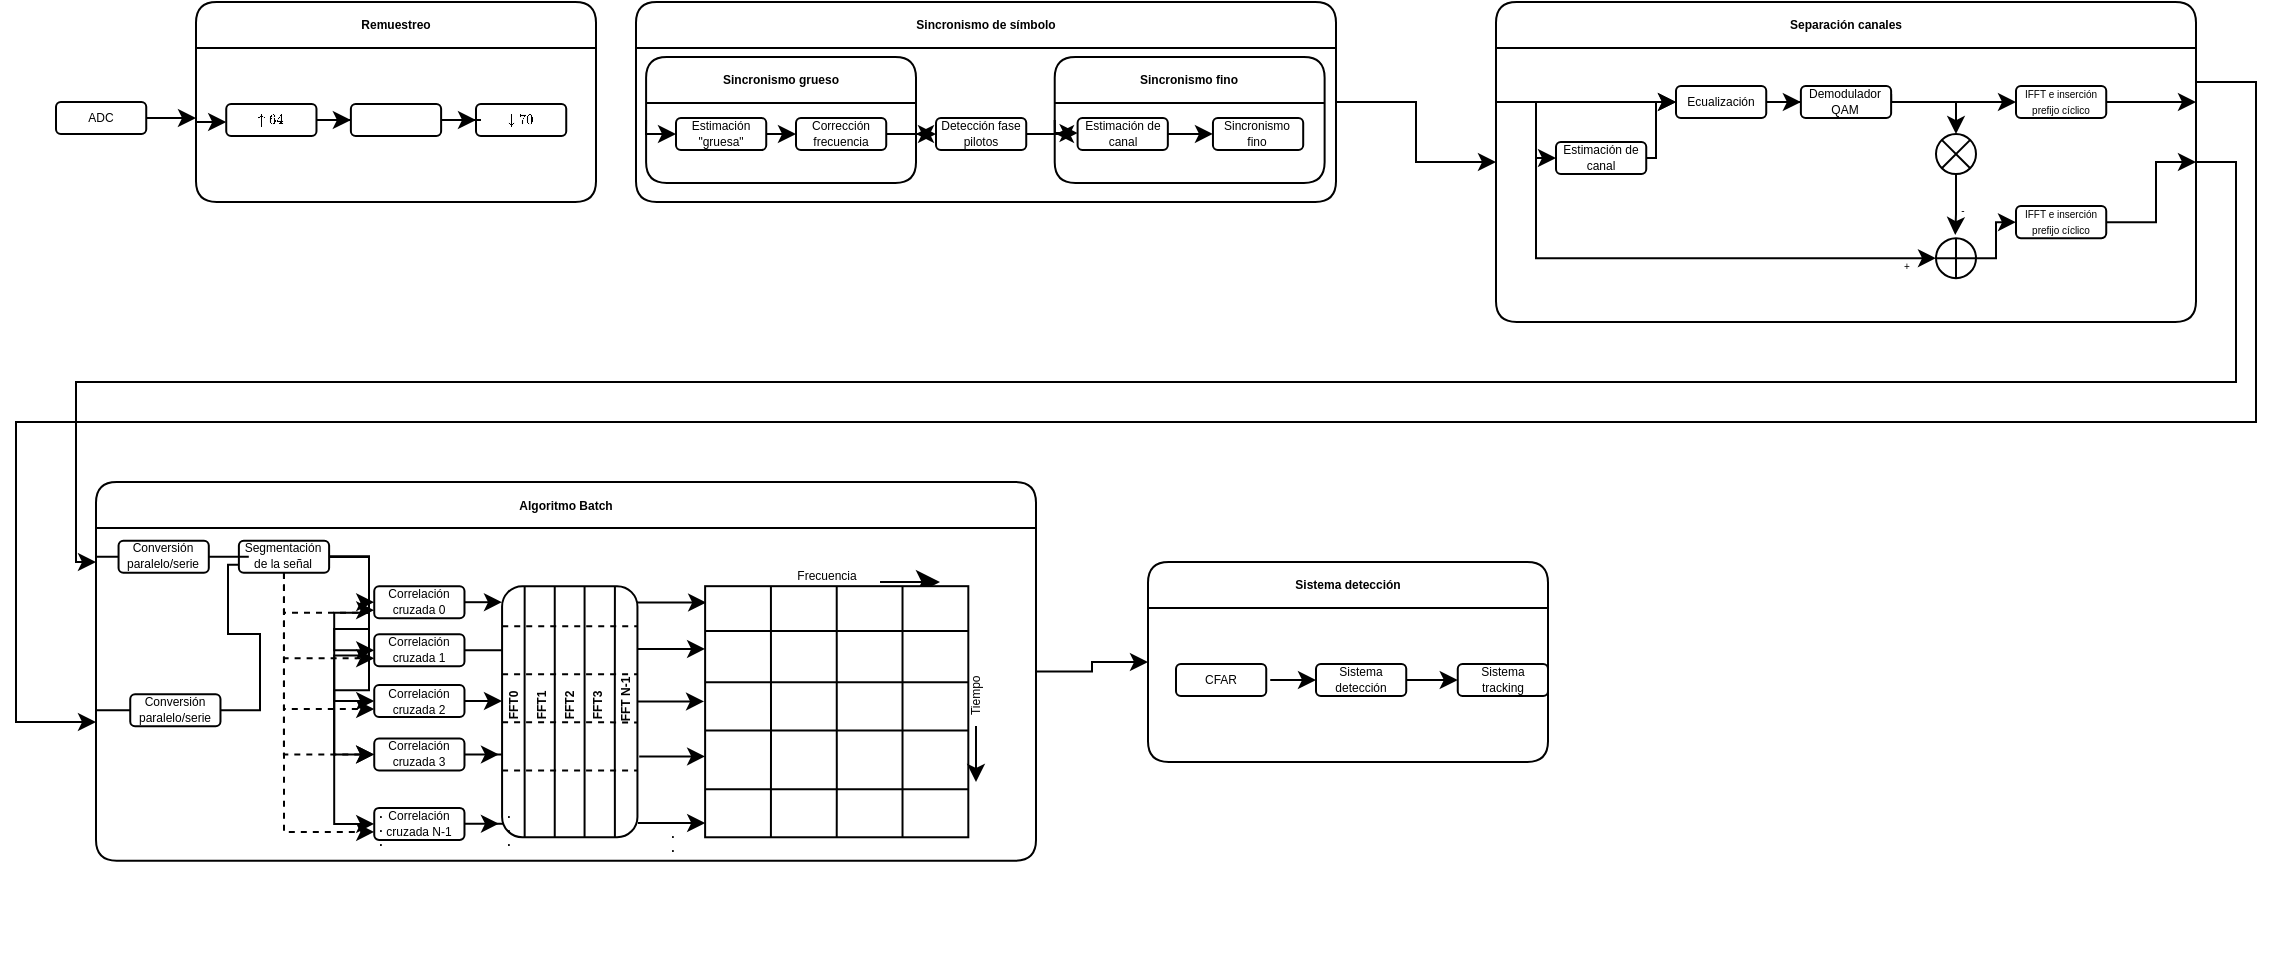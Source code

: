 <mxfile version="19.0.1" type="github">
  <diagram id="PDouPj2kM5bLhdBqerRg" name="Page-1">
    <mxGraphModel dx="1570" dy="215" grid="1" gridSize="10" guides="1" tooltips="1" connect="1" arrows="1" fold="1" page="1" pageScale="1" pageWidth="1169" pageHeight="827" math="1" shadow="0">
      <root>
        <mxCell id="0" />
        <mxCell id="1" parent="0" />
        <mxCell id="mMi7ERoI5mFDvk5F9cLi-12" style="edgeStyle=orthogonalEdgeStyle;rounded=0;orthogonalLoop=1;jettySize=auto;html=1;fontSize=6;strokeWidth=1;" parent="1" source="mMi7ERoI5mFDvk5F9cLi-6" edge="1">
          <mxGeometry relative="1" as="geometry">
            <mxPoint x="-1060" y="178.015" as="targetPoint" />
          </mxGeometry>
        </mxCell>
        <mxCell id="mMi7ERoI5mFDvk5F9cLi-6" value="ADC" style="rounded=1;html=1;fontSize=6;whiteSpace=wrap;" parent="1" vertex="1">
          <mxGeometry x="-1130" y="170.001" width="45.12" height="16.027" as="geometry" />
        </mxCell>
        <mxCell id="mMi7ERoI5mFDvk5F9cLi-7" value="Remuestreo" style="swimlane;fontSize=6;rounded=1;" parent="1" vertex="1">
          <mxGeometry x="-1060" y="120" width="200" height="100" as="geometry" />
        </mxCell>
        <mxCell id="mMi7ERoI5mFDvk5F9cLi-15" style="edgeStyle=orthogonalEdgeStyle;rounded=0;orthogonalLoop=1;jettySize=auto;html=1;fontSize=6;strokeWidth=1;" parent="mMi7ERoI5mFDvk5F9cLi-7" source="mMi7ERoI5mFDvk5F9cLi-8" target="mMi7ERoI5mFDvk5F9cLi-9" edge="1">
          <mxGeometry relative="1" as="geometry" />
        </mxCell>
        <mxCell id="mMi7ERoI5mFDvk5F9cLi-8" value="$$\uparrow 64$$" style="rounded=1;html=1;fontSize=6;whiteSpace=wrap;" parent="mMi7ERoI5mFDvk5F9cLi-7" vertex="1">
          <mxGeometry x="15.12" y="51.001" width="45.12" height="16.027" as="geometry" />
        </mxCell>
        <mxCell id="mMi7ERoI5mFDvk5F9cLi-10" value="$$\downarrow 70$$" style="rounded=1;html=1;fontSize=6;whiteSpace=wrap;" parent="mMi7ERoI5mFDvk5F9cLi-7" vertex="1">
          <mxGeometry x="140" y="51.001" width="45.12" height="16.027" as="geometry" />
        </mxCell>
        <mxCell id="mMi7ERoI5mFDvk5F9cLi-16" style="edgeStyle=orthogonalEdgeStyle;rounded=0;orthogonalLoop=1;jettySize=auto;html=1;entryX=0;entryY=0.5;entryDx=0;entryDy=0;fontSize=6;strokeWidth=1;" parent="mMi7ERoI5mFDvk5F9cLi-7" source="mMi7ERoI5mFDvk5F9cLi-9" target="mMi7ERoI5mFDvk5F9cLi-10" edge="1">
          <mxGeometry relative="1" as="geometry" />
        </mxCell>
        <mxCell id="mMi7ERoI5mFDvk5F9cLi-9" value="" style="rounded=1;html=1;fontSize=6;whiteSpace=wrap;" parent="mMi7ERoI5mFDvk5F9cLi-7" vertex="1">
          <mxGeometry x="77.44" y="51.001" width="45.12" height="16.027" as="geometry" />
        </mxCell>
        <mxCell id="mMi7ERoI5mFDvk5F9cLi-17" style="edgeStyle=orthogonalEdgeStyle;rounded=0;orthogonalLoop=1;jettySize=auto;html=1;exitX=0;exitY=0.5;exitDx=0;exitDy=0;entryX=0;entryY=0.5;entryDx=0;entryDy=0;fontSize=6;strokeWidth=1;" parent="mMi7ERoI5mFDvk5F9cLi-7" source="mMi7ERoI5mFDvk5F9cLi-7" target="mMi7ERoI5mFDvk5F9cLi-8" edge="1">
          <mxGeometry relative="1" as="geometry">
            <Array as="points">
              <mxPoint y="60" />
              <mxPoint x="15" y="60" />
            </Array>
          </mxGeometry>
        </mxCell>
        <mxCell id="mMi7ERoI5mFDvk5F9cLi-14" value="" style="shape=image;verticalLabelPosition=bottom;labelBackgroundColor=default;verticalAlign=top;aspect=fixed;imageAspect=0;image=https://www.simbologia-electronica.com/imagenes/simbolos-electronicos/filtros-electricos/pasa-baja_1.png;" parent="1" vertex="1">
          <mxGeometry x="-975" y="164.01" width="30" height="30" as="geometry" />
        </mxCell>
        <mxCell id="mMi7ERoI5mFDvk5F9cLi-85" style="edgeStyle=orthogonalEdgeStyle;rounded=0;orthogonalLoop=1;jettySize=auto;html=1;entryX=0;entryY=0.5;entryDx=0;entryDy=0;fontSize=5;strokeWidth=1;" parent="1" source="mMi7ERoI5mFDvk5F9cLi-18" target="mMi7ERoI5mFDvk5F9cLi-55" edge="1">
          <mxGeometry relative="1" as="geometry" />
        </mxCell>
        <mxCell id="mMi7ERoI5mFDvk5F9cLi-18" value="Sincronismo de símbolo" style="swimlane;fontSize=6;rounded=1;container=0;" parent="1" vertex="1">
          <mxGeometry x="-840" y="120" width="350" height="100" as="geometry" />
        </mxCell>
        <mxCell id="mMi7ERoI5mFDvk5F9cLi-46" value="Sincronismo fino" style="swimlane;rounded=1;shadow=0;glass=0;fontSize=6;whiteSpace=wrap;container=0;" parent="mMi7ERoI5mFDvk5F9cLi-18" vertex="1">
          <mxGeometry x="209.36" y="27.54" width="134.95" height="62.94" as="geometry">
            <mxRectangle x="70" y="50" width="100" height="23" as="alternateBounds" />
          </mxGeometry>
        </mxCell>
        <mxCell id="mMi7ERoI5mFDvk5F9cLi-49" style="edgeStyle=orthogonalEdgeStyle;rounded=0;orthogonalLoop=1;jettySize=auto;html=1;entryX=0;entryY=0.5;entryDx=0;entryDy=0;fontSize=6;strokeWidth=1;" parent="mMi7ERoI5mFDvk5F9cLi-46" source="mMi7ERoI5mFDvk5F9cLi-47" target="mMi7ERoI5mFDvk5F9cLi-48" edge="1">
          <mxGeometry relative="1" as="geometry" />
        </mxCell>
        <mxCell id="mMi7ERoI5mFDvk5F9cLi-47" value="Estimación de canal" style="rounded=1;html=1;fontSize=6;whiteSpace=wrap;" parent="mMi7ERoI5mFDvk5F9cLi-46" vertex="1">
          <mxGeometry x="11.44" y="30.431" width="45.12" height="16.027" as="geometry" />
        </mxCell>
        <mxCell id="mMi7ERoI5mFDvk5F9cLi-48" value="Sincronismo fino" style="rounded=1;html=1;fontSize=6;whiteSpace=wrap;" parent="mMi7ERoI5mFDvk5F9cLi-46" vertex="1">
          <mxGeometry x="79.12" y="30.431" width="45.12" height="16.027" as="geometry" />
        </mxCell>
        <mxCell id="mMi7ERoI5mFDvk5F9cLi-50" style="edgeStyle=orthogonalEdgeStyle;rounded=0;orthogonalLoop=1;jettySize=auto;html=1;exitX=0;exitY=0.5;exitDx=0;exitDy=0;entryX=0;entryY=0.5;entryDx=0;entryDy=0;fontSize=6;strokeWidth=1;" parent="mMi7ERoI5mFDvk5F9cLi-46" source="mMi7ERoI5mFDvk5F9cLi-46" target="mMi7ERoI5mFDvk5F9cLi-47" edge="1">
          <mxGeometry relative="1" as="geometry">
            <Array as="points">
              <mxPoint y="38" />
              <mxPoint x="11" y="38" />
            </Array>
          </mxGeometry>
        </mxCell>
        <mxCell id="mMi7ERoI5mFDvk5F9cLi-51" style="edgeStyle=orthogonalEdgeStyle;rounded=0;orthogonalLoop=1;jettySize=auto;html=1;fontSize=6;strokeWidth=1;" parent="1" source="mMi7ERoI5mFDvk5F9cLi-45" edge="1">
          <mxGeometry relative="1" as="geometry">
            <mxPoint x="-630" y="185.995" as="targetPoint" />
          </mxGeometry>
        </mxCell>
        <mxCell id="mMi7ERoI5mFDvk5F9cLi-43" style="edgeStyle=orthogonalEdgeStyle;rounded=0;orthogonalLoop=1;jettySize=auto;html=1;exitX=0;exitY=0.5;exitDx=0;exitDy=0;entryX=0;entryY=0.5;entryDx=0;entryDy=0;fontSize=6;strokeWidth=1;" parent="1" source="mMi7ERoI5mFDvk5F9cLi-27" target="mMi7ERoI5mFDvk5F9cLi-38" edge="1">
          <mxGeometry relative="1" as="geometry">
            <Array as="points">
              <mxPoint x="-835" y="186" />
            </Array>
          </mxGeometry>
        </mxCell>
        <mxCell id="mMi7ERoI5mFDvk5F9cLi-52" style="edgeStyle=orthogonalEdgeStyle;rounded=0;orthogonalLoop=1;jettySize=auto;html=1;exitX=1;exitY=0.5;exitDx=0;exitDy=0;entryX=0;entryY=0.5;entryDx=0;entryDy=0;fontSize=6;strokeWidth=1;" parent="1" source="mMi7ERoI5mFDvk5F9cLi-27" target="mMi7ERoI5mFDvk5F9cLi-45" edge="1">
          <mxGeometry relative="1" as="geometry">
            <Array as="points">
              <mxPoint x="-700" y="186" />
            </Array>
          </mxGeometry>
        </mxCell>
        <mxCell id="mMi7ERoI5mFDvk5F9cLi-27" value="Sincronismo grueso" style="swimlane;rounded=1;shadow=0;glass=0;fontSize=6;whiteSpace=wrap;container=0;" parent="1" vertex="1">
          <mxGeometry x="-834.95" y="147.55" width="134.95" height="62.94" as="geometry">
            <mxRectangle x="70" y="50" width="100" height="23" as="alternateBounds" />
          </mxGeometry>
        </mxCell>
        <mxCell id="mMi7ERoI5mFDvk5F9cLi-44" style="edgeStyle=orthogonalEdgeStyle;rounded=0;orthogonalLoop=1;jettySize=auto;html=1;exitX=1;exitY=0.5;exitDx=0;exitDy=0;entryX=0;entryY=0.5;entryDx=0;entryDy=0;fontSize=6;strokeWidth=1;" parent="1" source="mMi7ERoI5mFDvk5F9cLi-38" target="mMi7ERoI5mFDvk5F9cLi-39" edge="1">
          <mxGeometry relative="1" as="geometry" />
        </mxCell>
        <mxCell id="mMi7ERoI5mFDvk5F9cLi-38" value="Estimación &quot;gruesa&quot;" style="rounded=1;html=1;fontSize=6;whiteSpace=wrap;" parent="1" vertex="1">
          <mxGeometry x="-820.0" y="177.981" width="45.12" height="16.027" as="geometry" />
        </mxCell>
        <mxCell id="mMi7ERoI5mFDvk5F9cLi-53" style="edgeStyle=orthogonalEdgeStyle;rounded=0;orthogonalLoop=1;jettySize=auto;html=1;fontSize=6;strokeWidth=1;" parent="1" source="mMi7ERoI5mFDvk5F9cLi-39" edge="1">
          <mxGeometry relative="1" as="geometry">
            <mxPoint x="-700" y="185.995" as="targetPoint" />
          </mxGeometry>
        </mxCell>
        <mxCell id="mMi7ERoI5mFDvk5F9cLi-39" value="Corrección frecuencia" style="rounded=1;html=1;fontSize=6;whiteSpace=wrap;" parent="1" vertex="1">
          <mxGeometry x="-760.0" y="177.981" width="45.12" height="16.027" as="geometry" />
        </mxCell>
        <mxCell id="mMi7ERoI5mFDvk5F9cLi-45" value="Detección fase pilotos" style="rounded=1;html=1;fontSize=6;whiteSpace=wrap;" parent="1" vertex="1">
          <mxGeometry x="-690.0" y="177.981" width="45.12" height="16.027" as="geometry" />
        </mxCell>
        <mxCell id="mMi7ERoI5mFDvk5F9cLi-54" value="" style="group" parent="1" vertex="1" connectable="0">
          <mxGeometry x="-1100" y="410" width="470" height="189.41" as="geometry" />
        </mxCell>
        <mxCell id="82p_zA2Nt_jTjOzAJqe6-47" value="Conversión paralelo/serie" style="rounded=1;html=1;fontSize=6;whiteSpace=wrap;" parent="mMi7ERoI5mFDvk5F9cLi-54" vertex="1">
          <mxGeometry x="7.12" y="56.121" width="45.12" height="16.027" as="geometry" />
        </mxCell>
        <mxCell id="hJ_LIC6B6bMGmAfKbL3N-3" style="edgeStyle=orthogonalEdgeStyle;rounded=0;orthogonalLoop=1;jettySize=auto;html=1;entryX=0;entryY=0.5;entryDx=0;entryDy=0;endArrow=none;endFill=0;" edge="1" parent="mMi7ERoI5mFDvk5F9cLi-54" target="82p_zA2Nt_jTjOzAJqe6-47">
          <mxGeometry relative="1" as="geometry">
            <mxPoint x="-10" y="70" as="sourcePoint" />
            <Array as="points">
              <mxPoint x="-10" y="70" />
              <mxPoint x="-10" y="64" />
            </Array>
          </mxGeometry>
        </mxCell>
        <mxCell id="5luADB34g27wOjglePZU-111" style="edgeStyle=orthogonalEdgeStyle;orthogonalLoop=1;jettySize=auto;html=1;fontSize=6;sourcePerimeterSpacing=2;startSize=9;endSize=9;targetPerimeterSpacing=9;rounded=0;" parent="mMi7ERoI5mFDvk5F9cLi-54" source="5luADB34g27wOjglePZU-100" edge="1">
          <mxGeometry relative="1" as="geometry">
            <mxPoint x="412" as="targetPoint" />
            <Array as="points">
              <mxPoint x="400" />
              <mxPoint x="400" />
            </Array>
          </mxGeometry>
        </mxCell>
        <mxCell id="5luADB34g27wOjglePZU-101" value="Tiempo" style="text;html=1;align=center;verticalAlign=middle;resizable=0;points=[];autosize=1;strokeColor=none;fillColor=none;horizontal=0;fontSize=6;" parent="mMi7ERoI5mFDvk5F9cLi-54" vertex="1">
          <mxGeometry x="420.002" y="42.151" width="20" height="30" as="geometry" />
        </mxCell>
        <mxCell id="mMi7ERoI5mFDvk5F9cLi-87" style="edgeStyle=orthogonalEdgeStyle;rounded=0;orthogonalLoop=1;jettySize=auto;html=1;fontSize=5;strokeWidth=1;" parent="1" source="mMi7ERoI5mFDvk5F9cLi-55" edge="1">
          <mxGeometry relative="1" as="geometry">
            <mxPoint x="-1110" y="400" as="targetPoint" />
            <Array as="points">
              <mxPoint x="-40" y="200" />
              <mxPoint x="-40" y="310" />
              <mxPoint x="-1120" y="310" />
              <mxPoint x="-1120" y="400" />
            </Array>
          </mxGeometry>
        </mxCell>
        <mxCell id="hJ_LIC6B6bMGmAfKbL3N-2" style="edgeStyle=orthogonalEdgeStyle;rounded=0;orthogonalLoop=1;jettySize=auto;html=1;exitX=1;exitY=0.25;exitDx=0;exitDy=0;" edge="1" parent="1" source="mMi7ERoI5mFDvk5F9cLi-55">
          <mxGeometry relative="1" as="geometry">
            <mxPoint x="-1110" y="480" as="targetPoint" />
            <Array as="points">
              <mxPoint x="-30" y="160" />
              <mxPoint x="-30" y="330" />
              <mxPoint x="-1150" y="330" />
              <mxPoint x="-1150" y="480" />
            </Array>
          </mxGeometry>
        </mxCell>
        <mxCell id="mMi7ERoI5mFDvk5F9cLi-55" value="Separación canales" style="swimlane;fontSize=6;rounded=1;" parent="1" vertex="1">
          <mxGeometry x="-410" y="120" width="350" height="160" as="geometry" />
        </mxCell>
        <mxCell id="mMi7ERoI5mFDvk5F9cLi-84" style="edgeStyle=orthogonalEdgeStyle;rounded=0;orthogonalLoop=1;jettySize=auto;html=1;fontSize=5;strokeWidth=1;" parent="mMi7ERoI5mFDvk5F9cLi-55" source="mMi7ERoI5mFDvk5F9cLi-62" target="mMi7ERoI5mFDvk5F9cLi-64" edge="1">
          <mxGeometry relative="1" as="geometry" />
        </mxCell>
        <mxCell id="mMi7ERoI5mFDvk5F9cLi-62" value="Ecualización" style="rounded=1;html=1;fontSize=6;whiteSpace=wrap;" parent="mMi7ERoI5mFDvk5F9cLi-55" vertex="1">
          <mxGeometry x="90.0" y="41.991" width="45.12" height="16.027" as="geometry" />
        </mxCell>
        <mxCell id="mMi7ERoI5mFDvk5F9cLi-67" style="edgeStyle=orthogonalEdgeStyle;rounded=0;orthogonalLoop=1;jettySize=auto;html=1;entryX=0;entryY=0.5;entryDx=0;entryDy=0;fontSize=6;strokeWidth=1;" parent="mMi7ERoI5mFDvk5F9cLi-55" source="mMi7ERoI5mFDvk5F9cLi-63" target="mMi7ERoI5mFDvk5F9cLi-62" edge="1">
          <mxGeometry relative="1" as="geometry">
            <Array as="points">
              <mxPoint x="80" y="78" />
            </Array>
          </mxGeometry>
        </mxCell>
        <mxCell id="mMi7ERoI5mFDvk5F9cLi-63" value="Estimación de canal" style="rounded=1;html=1;fontSize=6;whiteSpace=wrap;" parent="mMi7ERoI5mFDvk5F9cLi-55" vertex="1">
          <mxGeometry x="30.0" y="70.001" width="45.12" height="16.027" as="geometry" />
        </mxCell>
        <mxCell id="mMi7ERoI5mFDvk5F9cLi-72" style="edgeStyle=orthogonalEdgeStyle;rounded=0;orthogonalLoop=1;jettySize=auto;html=1;exitX=1;exitY=0.25;exitDx=0;exitDy=0;entryX=0;entryY=0.5;entryDx=0;entryDy=0;fontSize=5;strokeWidth=1;" parent="mMi7ERoI5mFDvk5F9cLi-55" source="mMi7ERoI5mFDvk5F9cLi-64" target="mMi7ERoI5mFDvk5F9cLi-66" edge="1">
          <mxGeometry relative="1" as="geometry">
            <Array as="points">
              <mxPoint x="198" y="50" />
              <mxPoint x="250" y="50" />
            </Array>
          </mxGeometry>
        </mxCell>
        <mxCell id="mMi7ERoI5mFDvk5F9cLi-74" style="edgeStyle=orthogonalEdgeStyle;rounded=0;orthogonalLoop=1;jettySize=auto;html=1;entryX=0.5;entryY=0;entryDx=0;entryDy=0;fontSize=5;strokeWidth=1;" parent="mMi7ERoI5mFDvk5F9cLi-55" source="mMi7ERoI5mFDvk5F9cLi-64" target="mMi7ERoI5mFDvk5F9cLi-73" edge="1">
          <mxGeometry relative="1" as="geometry">
            <Array as="points">
              <mxPoint x="230" y="50" />
            </Array>
          </mxGeometry>
        </mxCell>
        <mxCell id="mMi7ERoI5mFDvk5F9cLi-64" value="Demodulador QAM" style="rounded=1;html=1;fontSize=6;whiteSpace=wrap;" parent="mMi7ERoI5mFDvk5F9cLi-55" vertex="1">
          <mxGeometry x="152.44" y="41.991" width="45.12" height="16.027" as="geometry" />
        </mxCell>
        <mxCell id="mMi7ERoI5mFDvk5F9cLi-65" value="&lt;font style=&quot;font-size: 5px;&quot;&gt;IFFT e inserción prefijo cíclico&lt;/font&gt;" style="rounded=1;html=1;fontSize=6;whiteSpace=wrap;" parent="mMi7ERoI5mFDvk5F9cLi-55" vertex="1">
          <mxGeometry x="260.0" y="102.061" width="45.12" height="16.027" as="geometry" />
        </mxCell>
        <mxCell id="mMi7ERoI5mFDvk5F9cLi-66" value="&lt;font style=&quot;font-size: 5px;&quot;&gt;IFFT e inserción prefijo cíclico&lt;/font&gt;" style="rounded=1;html=1;fontSize=6;whiteSpace=wrap;" parent="mMi7ERoI5mFDvk5F9cLi-55" vertex="1">
          <mxGeometry x="260.0" y="41.991" width="45.12" height="16.027" as="geometry" />
        </mxCell>
        <mxCell id="mMi7ERoI5mFDvk5F9cLi-73" value="" style="shape=sumEllipse;perimeter=ellipsePerimeter;html=1;backgroundOutline=1;rounded=1;shadow=0;glass=0;fontSize=6;whiteSpace=wrap;" parent="mMi7ERoI5mFDvk5F9cLi-55" vertex="1">
          <mxGeometry x="220" y="66.03" width="20" height="20" as="geometry" />
        </mxCell>
        <mxCell id="mMi7ERoI5mFDvk5F9cLi-77" style="edgeStyle=orthogonalEdgeStyle;rounded=0;orthogonalLoop=1;jettySize=auto;html=1;entryX=0;entryY=0.5;entryDx=0;entryDy=0;fontSize=5;strokeWidth=1;" parent="mMi7ERoI5mFDvk5F9cLi-55" source="mMi7ERoI5mFDvk5F9cLi-75" target="mMi7ERoI5mFDvk5F9cLi-65" edge="1">
          <mxGeometry relative="1" as="geometry">
            <Array as="points">
              <mxPoint x="250" y="128" />
              <mxPoint x="250" y="110" />
            </Array>
          </mxGeometry>
        </mxCell>
        <mxCell id="mMi7ERoI5mFDvk5F9cLi-75" value="" style="shape=orEllipse;perimeter=ellipsePerimeter;html=1;backgroundOutline=1;rounded=1;shadow=0;glass=0;fontSize=6;whiteSpace=wrap;" parent="mMi7ERoI5mFDvk5F9cLi-55" vertex="1">
          <mxGeometry x="220" y="118.09" width="20" height="20" as="geometry" />
        </mxCell>
        <mxCell id="mMi7ERoI5mFDvk5F9cLi-79" style="edgeStyle=orthogonalEdgeStyle;rounded=0;orthogonalLoop=1;jettySize=auto;html=1;exitX=0;exitY=0.25;exitDx=0;exitDy=0;entryX=0;entryY=0.5;entryDx=0;entryDy=0;fontSize=5;strokeWidth=1;" parent="mMi7ERoI5mFDvk5F9cLi-55" source="mMi7ERoI5mFDvk5F9cLi-55" target="mMi7ERoI5mFDvk5F9cLi-62" edge="1">
          <mxGeometry relative="1" as="geometry">
            <Array as="points">
              <mxPoint y="50" />
            </Array>
          </mxGeometry>
        </mxCell>
        <mxCell id="mMi7ERoI5mFDvk5F9cLi-80" style="edgeStyle=orthogonalEdgeStyle;rounded=0;orthogonalLoop=1;jettySize=auto;html=1;entryX=0;entryY=0.5;entryDx=0;entryDy=0;fontSize=5;strokeWidth=1;" parent="mMi7ERoI5mFDvk5F9cLi-55" target="mMi7ERoI5mFDvk5F9cLi-63" edge="1">
          <mxGeometry relative="1" as="geometry">
            <mxPoint y="50" as="sourcePoint" />
            <Array as="points">
              <mxPoint x="20" y="50" />
              <mxPoint x="20" y="78" />
            </Array>
          </mxGeometry>
        </mxCell>
        <mxCell id="mMi7ERoI5mFDvk5F9cLi-81" style="edgeStyle=orthogonalEdgeStyle;rounded=0;orthogonalLoop=1;jettySize=auto;html=1;entryX=0;entryY=0.5;entryDx=0;entryDy=0;fontSize=5;strokeWidth=1;" parent="mMi7ERoI5mFDvk5F9cLi-55" target="mMi7ERoI5mFDvk5F9cLi-75" edge="1">
          <mxGeometry relative="1" as="geometry">
            <mxPoint y="50" as="sourcePoint" />
            <Array as="points">
              <mxPoint x="20" y="50" />
              <mxPoint x="20" y="128" />
            </Array>
          </mxGeometry>
        </mxCell>
        <mxCell id="mMi7ERoI5mFDvk5F9cLi-83" value="+" style="edgeLabel;html=1;align=center;verticalAlign=middle;resizable=0;points=[];fontSize=5;" parent="mMi7ERoI5mFDvk5F9cLi-81" vertex="1" connectable="0">
          <mxGeometry x="0.83" y="1" relative="1" as="geometry">
            <mxPoint x="10" y="4" as="offset" />
          </mxGeometry>
        </mxCell>
        <mxCell id="mMi7ERoI5mFDvk5F9cLi-78" style="edgeStyle=orthogonalEdgeStyle;rounded=0;orthogonalLoop=1;jettySize=auto;html=1;fontSize=5;strokeWidth=1;entryX=0.481;entryY=-0.077;entryDx=0;entryDy=0;entryPerimeter=0;" parent="mMi7ERoI5mFDvk5F9cLi-55" source="mMi7ERoI5mFDvk5F9cLi-73" target="mMi7ERoI5mFDvk5F9cLi-75" edge="1">
          <mxGeometry relative="1" as="geometry">
            <mxPoint x="230" y="110" as="targetPoint" />
          </mxGeometry>
        </mxCell>
        <mxCell id="mMi7ERoI5mFDvk5F9cLi-82" value="-" style="edgeLabel;html=1;align=center;verticalAlign=middle;resizable=0;points=[];fontSize=5;" parent="mMi7ERoI5mFDvk5F9cLi-78" vertex="1" connectable="0">
          <mxGeometry x="-0.103" y="1" relative="1" as="geometry">
            <mxPoint x="2" y="3" as="offset" />
          </mxGeometry>
        </mxCell>
        <mxCell id="mMi7ERoI5mFDvk5F9cLi-70" style="edgeStyle=orthogonalEdgeStyle;rounded=0;orthogonalLoop=1;jettySize=auto;html=1;fontSize=5;strokeWidth=1;" parent="1" source="mMi7ERoI5mFDvk5F9cLi-66" edge="1">
          <mxGeometry relative="1" as="geometry">
            <mxPoint x="-60" y="170" as="targetPoint" />
            <Array as="points">
              <mxPoint x="-60" y="170" />
            </Array>
          </mxGeometry>
        </mxCell>
        <mxCell id="mMi7ERoI5mFDvk5F9cLi-76" style="edgeStyle=orthogonalEdgeStyle;rounded=0;orthogonalLoop=1;jettySize=auto;html=1;fontSize=5;strokeWidth=1;" parent="1" source="mMi7ERoI5mFDvk5F9cLi-65" edge="1">
          <mxGeometry relative="1" as="geometry">
            <mxPoint x="-60.0" y="200.0" as="targetPoint" />
            <Array as="points">
              <mxPoint x="-80" y="230" />
              <mxPoint x="-80" y="200" />
            </Array>
          </mxGeometry>
        </mxCell>
        <mxCell id="mMi7ERoI5mFDvk5F9cLi-91" value="Sistema detección" style="swimlane;fontSize=6;rounded=1;" parent="1" vertex="1">
          <mxGeometry x="-584" y="400" width="200" height="100" as="geometry" />
        </mxCell>
        <mxCell id="mMi7ERoI5mFDvk5F9cLi-94" value="Sistema tracking" style="rounded=1;html=1;fontSize=6;whiteSpace=wrap;" parent="mMi7ERoI5mFDvk5F9cLi-91" vertex="1">
          <mxGeometry x="154.88" y="51.001" width="45.12" height="16.027" as="geometry" />
        </mxCell>
        <mxCell id="mMi7ERoI5mFDvk5F9cLi-95" style="edgeStyle=orthogonalEdgeStyle;rounded=0;orthogonalLoop=1;jettySize=auto;html=1;entryX=0;entryY=0.5;entryDx=0;entryDy=0;fontSize=6;strokeWidth=1;" parent="mMi7ERoI5mFDvk5F9cLi-91" source="mMi7ERoI5mFDvk5F9cLi-96" target="mMi7ERoI5mFDvk5F9cLi-94" edge="1">
          <mxGeometry relative="1" as="geometry" />
        </mxCell>
        <mxCell id="mMi7ERoI5mFDvk5F9cLi-96" value="Sistema detección" style="rounded=1;html=1;fontSize=6;whiteSpace=wrap;" parent="mMi7ERoI5mFDvk5F9cLi-91" vertex="1">
          <mxGeometry x="84" y="51.001" width="45.12" height="16.027" as="geometry" />
        </mxCell>
        <mxCell id="hJ_LIC6B6bMGmAfKbL3N-7" style="edgeStyle=orthogonalEdgeStyle;rounded=0;orthogonalLoop=1;jettySize=auto;html=1;entryX=0;entryY=0.5;entryDx=0;entryDy=0;endArrow=classic;endFill=1;sourcePerimeterSpacing=2;targetPerimeterSpacing=9;" edge="1" parent="mMi7ERoI5mFDvk5F9cLi-91" source="hJ_LIC6B6bMGmAfKbL3N-6" target="mMi7ERoI5mFDvk5F9cLi-96">
          <mxGeometry relative="1" as="geometry" />
        </mxCell>
        <mxCell id="hJ_LIC6B6bMGmAfKbL3N-6" value="CFAR" style="rounded=1;html=1;fontSize=6;whiteSpace=wrap;" vertex="1" parent="mMi7ERoI5mFDvk5F9cLi-91">
          <mxGeometry x="14" y="51.001" width="45.12" height="16.027" as="geometry" />
        </mxCell>
        <mxCell id="hJ_LIC6B6bMGmAfKbL3N-1" style="edgeStyle=orthogonalEdgeStyle;rounded=0;orthogonalLoop=1;jettySize=auto;html=1;entryX=0;entryY=0.5;entryDx=0;entryDy=0;" edge="1" parent="1" source="5luADB34g27wOjglePZU-57" target="mMi7ERoI5mFDvk5F9cLi-91">
          <mxGeometry relative="1" as="geometry" />
        </mxCell>
        <mxCell id="5luADB34g27wOjglePZU-57" value="Algoritmo Batch" style="swimlane;rounded=1;shadow=0;glass=0;whiteSpace=wrap;fontSize=6;" parent="1" vertex="1">
          <mxGeometry x="-1110" y="360" width="470" height="189.41" as="geometry" />
        </mxCell>
        <mxCell id="5luADB34g27wOjglePZU-74" style="edgeStyle=orthogonalEdgeStyle;rounded=0;orthogonalLoop=1;jettySize=auto;html=1;entryX=0;entryY=0.5;entryDx=0;entryDy=0;fontSize=6;" parent="5luADB34g27wOjglePZU-57" source="5luADB34g27wOjglePZU-64" target="5luADB34g27wOjglePZU-68" edge="1">
          <mxGeometry relative="1" as="geometry" />
        </mxCell>
        <mxCell id="5luADB34g27wOjglePZU-75" style="edgeStyle=orthogonalEdgeStyle;rounded=0;orthogonalLoop=1;jettySize=auto;html=1;exitX=1;exitY=0.5;exitDx=0;exitDy=0;entryX=0;entryY=0.5;entryDx=0;entryDy=0;fontSize=6;" parent="5luADB34g27wOjglePZU-57" source="5luADB34g27wOjglePZU-64" target="5luADB34g27wOjglePZU-69" edge="1">
          <mxGeometry relative="1" as="geometry" />
        </mxCell>
        <mxCell id="5luADB34g27wOjglePZU-76" style="edgeStyle=orthogonalEdgeStyle;rounded=0;orthogonalLoop=1;jettySize=auto;html=1;exitX=1;exitY=0.5;exitDx=0;exitDy=0;entryX=0;entryY=0.5;entryDx=0;entryDy=0;fontSize=6;" parent="5luADB34g27wOjglePZU-57" source="5luADB34g27wOjglePZU-64" target="5luADB34g27wOjglePZU-70" edge="1">
          <mxGeometry relative="1" as="geometry" />
        </mxCell>
        <mxCell id="5luADB34g27wOjglePZU-77" style="edgeStyle=orthogonalEdgeStyle;rounded=0;orthogonalLoop=1;jettySize=auto;html=1;exitX=1;exitY=0.5;exitDx=0;exitDy=0;entryX=0;entryY=0.5;entryDx=0;entryDy=0;fontSize=6;" parent="5luADB34g27wOjglePZU-57" source="5luADB34g27wOjglePZU-64" target="5luADB34g27wOjglePZU-71" edge="1">
          <mxGeometry relative="1" as="geometry" />
        </mxCell>
        <mxCell id="5luADB34g27wOjglePZU-78" style="edgeStyle=orthogonalEdgeStyle;rounded=0;orthogonalLoop=1;jettySize=auto;html=1;exitX=1;exitY=0.5;exitDx=0;exitDy=0;entryX=0;entryY=0.5;entryDx=0;entryDy=0;fontSize=6;" parent="5luADB34g27wOjglePZU-57" source="5luADB34g27wOjglePZU-64" target="5luADB34g27wOjglePZU-72" edge="1">
          <mxGeometry relative="1" as="geometry" />
        </mxCell>
        <mxCell id="5luADB34g27wOjglePZU-80" style="edgeStyle=orthogonalEdgeStyle;orthogonalLoop=1;jettySize=auto;html=1;exitX=0.5;exitY=1;exitDx=0;exitDy=0;entryX=0;entryY=0.75;entryDx=0;entryDy=0;rounded=0;dashed=1;fontSize=6;" parent="5luADB34g27wOjglePZU-57" source="5luADB34g27wOjglePZU-64" target="5luADB34g27wOjglePZU-69" edge="1">
          <mxGeometry relative="1" as="geometry" />
        </mxCell>
        <mxCell id="5luADB34g27wOjglePZU-82" style="edgeStyle=orthogonalEdgeStyle;rounded=0;orthogonalLoop=1;jettySize=auto;html=1;exitX=0.5;exitY=1;exitDx=0;exitDy=0;entryX=0;entryY=0.75;entryDx=0;entryDy=0;dashed=1;fontSize=6;" parent="5luADB34g27wOjglePZU-57" source="5luADB34g27wOjglePZU-64" target="5luADB34g27wOjglePZU-68" edge="1">
          <mxGeometry relative="1" as="geometry" />
        </mxCell>
        <mxCell id="5luADB34g27wOjglePZU-83" style="edgeStyle=orthogonalEdgeStyle;rounded=0;orthogonalLoop=1;jettySize=auto;html=1;exitX=0.5;exitY=1;exitDx=0;exitDy=0;entryX=0;entryY=0.75;entryDx=0;entryDy=0;dashed=1;fontSize=6;" parent="5luADB34g27wOjglePZU-57" source="5luADB34g27wOjglePZU-64" target="5luADB34g27wOjglePZU-70" edge="1">
          <mxGeometry relative="1" as="geometry" />
        </mxCell>
        <mxCell id="5luADB34g27wOjglePZU-84" style="edgeStyle=orthogonalEdgeStyle;rounded=0;orthogonalLoop=1;jettySize=auto;html=1;entryX=0;entryY=0.5;entryDx=0;entryDy=0;dashed=1;fontSize=6;" parent="5luADB34g27wOjglePZU-57" source="5luADB34g27wOjglePZU-64" target="5luADB34g27wOjglePZU-71" edge="1">
          <mxGeometry relative="1" as="geometry">
            <Array as="points">
              <mxPoint x="94" y="136.229" />
            </Array>
          </mxGeometry>
        </mxCell>
        <mxCell id="5luADB34g27wOjglePZU-85" style="edgeStyle=orthogonalEdgeStyle;rounded=0;orthogonalLoop=1;jettySize=auto;html=1;exitX=0.5;exitY=1;exitDx=0;exitDy=0;entryX=0;entryY=0.75;entryDx=0;entryDy=0;dashed=1;fontSize=6;" parent="5luADB34g27wOjglePZU-57" source="5luADB34g27wOjglePZU-64" target="5luADB34g27wOjglePZU-72" edge="1">
          <mxGeometry relative="1" as="geometry" />
        </mxCell>
        <mxCell id="5luADB34g27wOjglePZU-64" value="&lt;font style=&quot;font-size: 6px;&quot;&gt;Segmentación de la señal&lt;/font&gt;" style="rounded=1;html=1;fontSize=6;whiteSpace=wrap;" parent="5luADB34g27wOjglePZU-57" vertex="1">
          <mxGeometry x="71.44" y="29.383" width="45.12" height="16.027" as="geometry" />
        </mxCell>
        <mxCell id="5luADB34g27wOjglePZU-89" style="edgeStyle=orthogonalEdgeStyle;rounded=0;orthogonalLoop=1;jettySize=auto;html=1;exitX=1;exitY=0.5;exitDx=0;exitDy=0;entryX=0;entryY=0.063;entryDx=0;entryDy=0;entryPerimeter=0;fontSize=6;" parent="5luADB34g27wOjglePZU-57" source="5luADB34g27wOjglePZU-68" target="5luADB34g27wOjglePZU-86" edge="1">
          <mxGeometry relative="1" as="geometry" />
        </mxCell>
        <mxCell id="5luADB34g27wOjglePZU-68" value="Correlación cruzada 0" style="rounded=1;html=1;fontSize=6;whiteSpace=wrap;" parent="5luADB34g27wOjglePZU-57" vertex="1">
          <mxGeometry x="139.12" y="52.088" width="45.12" height="16.027" as="geometry" />
        </mxCell>
        <mxCell id="5luADB34g27wOjglePZU-90" style="edgeStyle=orthogonalEdgeStyle;rounded=0;orthogonalLoop=1;jettySize=auto;html=1;entryX=-0.004;entryY=0.256;entryDx=0;entryDy=0;entryPerimeter=0;fontSize=6;" parent="5luADB34g27wOjglePZU-57" source="5luADB34g27wOjglePZU-69" target="5luADB34g27wOjglePZU-86" edge="1">
          <mxGeometry relative="1" as="geometry">
            <mxPoint x="213.192" y="84.142" as="targetPoint" />
          </mxGeometry>
        </mxCell>
        <mxCell id="5luADB34g27wOjglePZU-69" value="Correlación cruzada 1" style="rounded=1;html=1;fontSize=6;whiteSpace=wrap;" parent="5luADB34g27wOjglePZU-57" vertex="1">
          <mxGeometry x="139.12" y="76.128" width="45.12" height="16.027" as="geometry" />
        </mxCell>
        <mxCell id="5luADB34g27wOjglePZU-91" style="edgeStyle=orthogonalEdgeStyle;rounded=0;orthogonalLoop=1;jettySize=auto;html=1;exitX=1;exitY=0.5;exitDx=0;exitDy=0;entryX=0;entryY=0.458;entryDx=0;entryDy=0;entryPerimeter=0;fontSize=6;" parent="5luADB34g27wOjglePZU-57" source="5luADB34g27wOjglePZU-70" target="5luADB34g27wOjglePZU-86" edge="1">
          <mxGeometry relative="1" as="geometry" />
        </mxCell>
        <mxCell id="5luADB34g27wOjglePZU-70" value="Correlación cruzada 2" style="rounded=1;html=1;fontSize=6;whiteSpace=wrap;" parent="5luADB34g27wOjglePZU-57" vertex="1">
          <mxGeometry x="139.12" y="101.504" width="45.12" height="16.027" as="geometry" />
        </mxCell>
        <mxCell id="5luADB34g27wOjglePZU-92" style="edgeStyle=orthogonalEdgeStyle;rounded=0;orthogonalLoop=1;jettySize=auto;html=1;entryX=-0.023;entryY=0.67;entryDx=0;entryDy=0;entryPerimeter=0;fontSize=6;" parent="5luADB34g27wOjglePZU-57" source="5luADB34g27wOjglePZU-71" target="5luADB34g27wOjglePZU-86" edge="1">
          <mxGeometry relative="1" as="geometry" />
        </mxCell>
        <mxCell id="5luADB34g27wOjglePZU-71" value="Correlación cruzada 3" style="rounded=1;html=1;fontSize=6;whiteSpace=wrap;" parent="5luADB34g27wOjglePZU-57" vertex="1">
          <mxGeometry x="139.12" y="128.216" width="45.12" height="16.027" as="geometry" />
        </mxCell>
        <mxCell id="5luADB34g27wOjglePZU-93" style="edgeStyle=orthogonalEdgeStyle;rounded=0;orthogonalLoop=1;jettySize=auto;html=1;entryX=-0.023;entryY=0.946;entryDx=0;entryDy=0;entryPerimeter=0;fontSize=6;" parent="5luADB34g27wOjglePZU-57" source="5luADB34g27wOjglePZU-72" target="5luADB34g27wOjglePZU-86" edge="1">
          <mxGeometry relative="1" as="geometry" />
        </mxCell>
        <mxCell id="5luADB34g27wOjglePZU-72" value="Correlación cruzada N-1" style="rounded=1;html=1;whiteSpace=wrap;fontSize=6;" parent="5luADB34g27wOjglePZU-57" vertex="1">
          <mxGeometry x="139.12" y="162.941" width="45.12" height="16.027" as="geometry" />
        </mxCell>
        <mxCell id="5luADB34g27wOjglePZU-79" value="&lt;b style=&quot;font-size: 6px;&quot;&gt;.&lt;br style=&quot;font-size: 6px;&quot;&gt;.&lt;br style=&quot;font-size: 6px;&quot;&gt;.&lt;br style=&quot;font-size: 6px;&quot;&gt;&lt;/b&gt;" style="text;html=1;align=center;verticalAlign=middle;resizable=0;points=[];autosize=1;strokeColor=none;fillColor=none;fontSize=6;" parent="5luADB34g27wOjglePZU-57" vertex="1">
          <mxGeometry x="131.6" y="157.842" width="20" height="30" as="geometry" />
        </mxCell>
        <mxCell id="5luADB34g27wOjglePZU-102" style="edgeStyle=orthogonalEdgeStyle;rounded=0;orthogonalLoop=1;jettySize=auto;html=1;entryX=0.004;entryY=0.065;entryDx=0;entryDy=0;entryPerimeter=0;exitX=0.997;exitY=0.065;exitDx=0;exitDy=0;exitPerimeter=0;fontSize=6;" parent="5luADB34g27wOjglePZU-57" source="5luADB34g27wOjglePZU-86" target="5luADB34g27wOjglePZU-99" edge="1">
          <mxGeometry relative="1" as="geometry" />
        </mxCell>
        <mxCell id="5luADB34g27wOjglePZU-103" style="edgeStyle=orthogonalEdgeStyle;rounded=0;orthogonalLoop=1;jettySize=auto;html=1;exitX=1;exitY=0.25;exitDx=0;exitDy=0;entryX=0;entryY=0.25;entryDx=0;entryDy=0;fontSize=6;" parent="5luADB34g27wOjglePZU-57" source="5luADB34g27wOjglePZU-86" target="5luADB34g27wOjglePZU-99" edge="1">
          <mxGeometry relative="1" as="geometry" />
        </mxCell>
        <mxCell id="5luADB34g27wOjglePZU-104" style="edgeStyle=orthogonalEdgeStyle;rounded=0;orthogonalLoop=1;jettySize=auto;html=1;exitX=0.997;exitY=0.459;exitDx=0;exitDy=0;exitPerimeter=0;entryX=-0.004;entryY=0.459;entryDx=0;entryDy=0;entryPerimeter=0;fontSize=6;" parent="5luADB34g27wOjglePZU-57" source="5luADB34g27wOjglePZU-86" target="5luADB34g27wOjglePZU-99" edge="1">
          <mxGeometry relative="1" as="geometry" />
        </mxCell>
        <mxCell id="5luADB34g27wOjglePZU-105" style="edgeStyle=orthogonalEdgeStyle;rounded=0;orthogonalLoop=1;jettySize=auto;html=1;exitX=1.013;exitY=0.678;exitDx=0;exitDy=0;exitPerimeter=0;entryX=0;entryY=0.678;entryDx=0;entryDy=0;entryPerimeter=0;fontSize=6;" parent="5luADB34g27wOjglePZU-57" source="5luADB34g27wOjglePZU-86" target="5luADB34g27wOjglePZU-99" edge="1">
          <mxGeometry relative="1" as="geometry">
            <mxPoint x="304.56" y="137.565" as="targetPoint" />
          </mxGeometry>
        </mxCell>
        <mxCell id="5luADB34g27wOjglePZU-86" value="" style="rounded=1;html=1;shadow=0;glass=0;fontSize=6;whiteSpace=wrap;" parent="5luADB34g27wOjglePZU-57" vertex="1">
          <mxGeometry x="203.04" y="52.088" width="67.68" height="125.545" as="geometry" />
        </mxCell>
        <mxCell id="5luADB34g27wOjglePZU-99" value="" style="rounded=0;html=1;shadow=0;glass=0;labelBackgroundColor=default;endArrow=none;fontSize=6;whiteSpace=wrap;" parent="5luADB34g27wOjglePZU-57" vertex="1">
          <mxGeometry x="304.56" y="52.088" width="131.6" height="125.545" as="geometry" />
        </mxCell>
        <mxCell id="5luADB34g27wOjglePZU-100" value="Frecuencia" style="text;html=1;align=center;verticalAlign=middle;resizable=0;points=[];autosize=1;strokeColor=none;fillColor=none;fontSize=6;" parent="5luADB34g27wOjglePZU-57" vertex="1">
          <mxGeometry x="340.004" y="42.092" width="50" height="10" as="geometry" />
        </mxCell>
        <mxCell id="5luADB34g27wOjglePZU-106" style="edgeStyle=orthogonalEdgeStyle;rounded=0;orthogonalLoop=1;jettySize=auto;html=1;exitX=1.003;exitY=0.943;exitDx=0;exitDy=0;exitPerimeter=0;fontSize=6;" parent="5luADB34g27wOjglePZU-57" source="5luADB34g27wOjglePZU-86" edge="1">
          <mxGeometry relative="1" as="geometry">
            <mxPoint x="304.56" y="170.42" as="targetPoint" />
          </mxGeometry>
        </mxCell>
        <mxCell id="5luADB34g27wOjglePZU-107" value="" style="endArrow=none;html=1;rounded=0;fontSize=6;" parent="5luADB34g27wOjglePZU-57" edge="1">
          <mxGeometry width="50" height="50" relative="1" as="geometry">
            <mxPoint x="304.56" y="74.526" as="sourcePoint" />
            <mxPoint x="436.16" y="74.526" as="targetPoint" />
          </mxGeometry>
        </mxCell>
        <mxCell id="5luADB34g27wOjglePZU-108" value="" style="endArrow=none;html=1;rounded=0;fontSize=6;" parent="5luADB34g27wOjglePZU-57" edge="1">
          <mxGeometry width="50" height="50" relative="1" as="geometry">
            <mxPoint x="304.56" y="100.169" as="sourcePoint" />
            <mxPoint x="436.16" y="100.169" as="targetPoint" />
          </mxGeometry>
        </mxCell>
        <mxCell id="5luADB34g27wOjglePZU-109" value="" style="endArrow=none;html=1;rounded=0;fontSize=6;" parent="5luADB34g27wOjglePZU-57" edge="1">
          <mxGeometry width="50" height="50" relative="1" as="geometry">
            <mxPoint x="304.56" y="124.209" as="sourcePoint" />
            <mxPoint x="436.16" y="124.209" as="targetPoint" />
          </mxGeometry>
        </mxCell>
        <mxCell id="5luADB34g27wOjglePZU-110" value="" style="endArrow=none;html=1;rounded=0;fontSize=6;" parent="5luADB34g27wOjglePZU-57" edge="1">
          <mxGeometry width="50" height="50" relative="1" as="geometry">
            <mxPoint x="304.56" y="153.592" as="sourcePoint" />
            <mxPoint x="436.16" y="153.592" as="targetPoint" />
          </mxGeometry>
        </mxCell>
        <mxCell id="iroz2q5MWz0Eh91kU0fL-8" value="&lt;b style=&quot;font-size: 6px;&quot;&gt;.&lt;br style=&quot;font-size: 6px;&quot;&gt;.&lt;br style=&quot;font-size: 6px;&quot;&gt;.&lt;br style=&quot;font-size: 6px;&quot;&gt;&lt;/b&gt;" style="text;html=1;align=center;verticalAlign=middle;resizable=0;points=[];autosize=1;strokeColor=none;fillColor=none;fontSize=6;" parent="5luADB34g27wOjglePZU-57" vertex="1">
          <mxGeometry x="195.52" y="157.842" width="20" height="30" as="geometry" />
        </mxCell>
        <mxCell id="iroz2q5MWz0Eh91kU0fL-9" value="&lt;b style=&quot;font-size: 6px;&quot;&gt;.&lt;br style=&quot;font-size: 6px;&quot;&gt;.&lt;br style=&quot;font-size: 6px;&quot;&gt;.&lt;br style=&quot;font-size: 6px;&quot;&gt;&lt;/b&gt;" style="text;html=1;align=center;verticalAlign=middle;resizable=0;points=[];autosize=1;strokeColor=none;fillColor=none;fontSize=6;" parent="5luADB34g27wOjglePZU-57" vertex="1">
          <mxGeometry x="278.24" y="160.513" width="20" height="30" as="geometry" />
        </mxCell>
        <mxCell id="82p_zA2Nt_jTjOzAJqe6-49" style="edgeStyle=orthogonalEdgeStyle;rounded=0;orthogonalLoop=1;jettySize=auto;html=1;entryX=0;entryY=0.5;entryDx=0;entryDy=0;fontSize=6;endArrow=none;endFill=0;" parent="5luADB34g27wOjglePZU-57" source="82p_zA2Nt_jTjOzAJqe6-46" target="5luADB34g27wOjglePZU-64" edge="1">
          <mxGeometry relative="1" as="geometry" />
        </mxCell>
        <mxCell id="82p_zA2Nt_jTjOzAJqe6-46" value="Conversión paralelo/serie" style="rounded=1;html=1;fontSize=6;whiteSpace=wrap;" parent="5luADB34g27wOjglePZU-57" vertex="1">
          <mxGeometry x="11.28" y="29.383" width="45.12" height="16.027" as="geometry" />
        </mxCell>
        <mxCell id="82p_zA2Nt_jTjOzAJqe6-50" style="edgeStyle=orthogonalEdgeStyle;rounded=0;orthogonalLoop=1;jettySize=auto;html=1;entryX=0;entryY=0.5;entryDx=0;entryDy=0;fontSize=6;endArrow=none;endFill=0;" parent="5luADB34g27wOjglePZU-57" target="82p_zA2Nt_jTjOzAJqe6-46" edge="1">
          <mxGeometry relative="1" as="geometry">
            <Array as="points">
              <mxPoint y="37.396" />
            </Array>
            <mxPoint y="30" as="sourcePoint" />
          </mxGeometry>
        </mxCell>
        <mxCell id="kG4oIcdYXYJkIlnAyr43-4" style="edgeStyle=orthogonalEdgeStyle;rounded=0;orthogonalLoop=1;jettySize=auto;html=1;exitX=0.25;exitY=0;exitDx=0;exitDy=0;entryX=0.25;entryY=1;entryDx=0;entryDy=0;strokeColor=default;endArrow=none;fontSize=6;" parent="5luADB34g27wOjglePZU-57" source="5luADB34g27wOjglePZU-99" target="5luADB34g27wOjglePZU-99" edge="1">
          <mxGeometry relative="1" as="geometry">
            <Array as="points">
              <mxPoint x="337.648" y="122.874" />
              <mxPoint x="337.648" y="122.874" />
            </Array>
          </mxGeometry>
        </mxCell>
        <mxCell id="kG4oIcdYXYJkIlnAyr43-7" style="edgeStyle=orthogonalEdgeStyle;rounded=0;orthogonalLoop=1;jettySize=auto;html=1;exitX=0.5;exitY=0;exitDx=0;exitDy=0;entryX=0.5;entryY=1;entryDx=0;entryDy=0;strokeColor=default;endArrow=none;fontSize=6;" parent="5luADB34g27wOjglePZU-57" source="5luADB34g27wOjglePZU-99" target="5luADB34g27wOjglePZU-99" edge="1">
          <mxGeometry relative="1" as="geometry">
            <mxPoint x="341.22" y="54.759" as="sourcePoint" />
            <mxPoint x="341.22" y="180.304" as="targetPoint" />
            <Array as="points">
              <mxPoint x="370.36" y="149.585" />
              <mxPoint x="370.36" y="149.585" />
            </Array>
          </mxGeometry>
        </mxCell>
        <mxCell id="kG4oIcdYXYJkIlnAyr43-8" style="edgeStyle=orthogonalEdgeStyle;rounded=0;orthogonalLoop=1;jettySize=auto;html=1;exitX=0.75;exitY=0;exitDx=0;exitDy=0;entryX=0.75;entryY=1;entryDx=0;entryDy=0;strokeColor=default;endArrow=none;fontSize=6;" parent="5luADB34g27wOjglePZU-57" source="5luADB34g27wOjglePZU-99" target="5luADB34g27wOjglePZU-99" edge="1">
          <mxGeometry relative="1" as="geometry">
            <mxPoint x="374.12" y="54.759" as="sourcePoint" />
            <mxPoint x="374.12" y="180.304" as="targetPoint" />
            <Array as="points">
              <mxPoint x="402.32" y="52.088" />
              <mxPoint x="402.32" y="177.633" />
            </Array>
          </mxGeometry>
        </mxCell>
        <mxCell id="ix8nrv1j3cgbnX1aj0cv-2" value="" style="endArrow=none;html=1;rounded=0;dashed=1;fontSize=6;" parent="5luADB34g27wOjglePZU-57" edge="1">
          <mxGeometry width="50" height="50" relative="1" as="geometry">
            <mxPoint x="203.04" y="96.162" as="sourcePoint" />
            <mxPoint x="270.72" y="96.162" as="targetPoint" />
          </mxGeometry>
        </mxCell>
        <mxCell id="ix8nrv1j3cgbnX1aj0cv-3" value="" style="endArrow=none;html=1;rounded=0;exitX=0.001;exitY=0.153;exitDx=0;exitDy=0;exitPerimeter=0;dashed=1;fontSize=6;" parent="5luADB34g27wOjglePZU-57" edge="1">
          <mxGeometry width="50" height="50" relative="1" as="geometry">
            <mxPoint x="203.04" y="120.13" as="sourcePoint" />
            <mxPoint x="270.72" y="120.202" as="targetPoint" />
          </mxGeometry>
        </mxCell>
        <mxCell id="ix8nrv1j3cgbnX1aj0cv-4" value="" style="endArrow=none;html=1;rounded=0;exitX=0.001;exitY=0.153;exitDx=0;exitDy=0;exitPerimeter=0;dashed=1;fontSize=6;" parent="5luADB34g27wOjglePZU-57" edge="1">
          <mxGeometry width="50" height="50" relative="1" as="geometry">
            <mxPoint x="203.04" y="144.259" as="sourcePoint" />
            <mxPoint x="270.72" y="144.243" as="targetPoint" />
          </mxGeometry>
        </mxCell>
        <mxCell id="ix8nrv1j3cgbnX1aj0cv-5" style="edgeStyle=orthogonalEdgeStyle;rounded=0;orthogonalLoop=1;jettySize=auto;html=1;exitX=0.25;exitY=0;exitDx=0;exitDy=0;entryX=0.25;entryY=1;entryDx=0;entryDy=0;strokeColor=default;endArrow=none;fontSize=6;" parent="5luADB34g27wOjglePZU-57" edge="1">
          <mxGeometry relative="1" as="geometry">
            <Array as="points">
              <mxPoint x="229.18" y="109.518" />
              <mxPoint x="229.18" y="109.518" />
            </Array>
            <mxPoint x="229.368" y="52.088" as="sourcePoint" />
            <mxPoint x="229.368" y="177.633" as="targetPoint" />
          </mxGeometry>
        </mxCell>
        <mxCell id="ix8nrv1j3cgbnX1aj0cv-6" style="edgeStyle=orthogonalEdgeStyle;rounded=0;orthogonalLoop=1;jettySize=auto;html=1;exitX=0.25;exitY=0;exitDx=0;exitDy=0;entryX=0.25;entryY=1;entryDx=0;entryDy=0;strokeColor=default;endArrow=none;fontSize=6;" parent="5luADB34g27wOjglePZU-57" edge="1">
          <mxGeometry relative="1" as="geometry">
            <Array as="points">
              <mxPoint x="244.471" y="122.874" />
              <mxPoint x="244.471" y="122.874" />
            </Array>
            <mxPoint x="244.283" y="52.088" as="sourcePoint" />
            <mxPoint x="244.283" y="177.633" as="targetPoint" />
          </mxGeometry>
        </mxCell>
        <mxCell id="ix8nrv1j3cgbnX1aj0cv-7" style="edgeStyle=orthogonalEdgeStyle;rounded=0;orthogonalLoop=1;jettySize=auto;html=1;exitX=0.25;exitY=0;exitDx=0;exitDy=0;entryX=0.25;entryY=1;entryDx=0;entryDy=0;strokeColor=default;endArrow=none;fontSize=6;" parent="5luADB34g27wOjglePZU-57" edge="1">
          <mxGeometry relative="1" as="geometry">
            <Array as="points">
              <mxPoint x="259.636" y="122.874" />
              <mxPoint x="259.636" y="122.874" />
            </Array>
            <mxPoint x="259.448" y="52.088" as="sourcePoint" />
            <mxPoint x="259.448" y="177.633" as="targetPoint" />
          </mxGeometry>
        </mxCell>
        <mxCell id="ix8nrv1j3cgbnX1aj0cv-9" value="" style="endArrow=none;html=1;rounded=0;dashed=1;fontSize=6;" parent="5luADB34g27wOjglePZU-57" edge="1">
          <mxGeometry width="50" height="50" relative="1" as="geometry">
            <mxPoint x="203.111" y="72.121" as="sourcePoint" />
            <mxPoint x="270.72" y="72.121" as="targetPoint" />
          </mxGeometry>
        </mxCell>
        <mxCell id="ix8nrv1j3cgbnX1aj0cv-10" style="edgeStyle=orthogonalEdgeStyle;rounded=0;orthogonalLoop=1;jettySize=auto;html=1;exitX=0.25;exitY=0;exitDx=0;exitDy=0;entryX=0.25;entryY=1;entryDx=0;entryDy=0;strokeColor=default;endArrow=none;fontSize=6;" parent="5luADB34g27wOjglePZU-57" edge="1">
          <mxGeometry relative="1" as="geometry">
            <Array as="points">
              <mxPoint x="214.14" y="109.518" />
              <mxPoint x="214.14" y="109.518" />
            </Array>
            <mxPoint x="214.328" y="52.088" as="sourcePoint" />
            <mxPoint x="214.328" y="177.633" as="targetPoint" />
          </mxGeometry>
        </mxCell>
        <mxCell id="ix8nrv1j3cgbnX1aj0cv-17" value="&lt;b style=&quot;font-size: 6px;&quot;&gt;FFT0&lt;/b&gt;" style="text;html=1;align=center;verticalAlign=middle;resizable=0;points=[];autosize=1;strokeColor=none;fillColor=none;horizontal=0;fontSize=6;" parent="5luADB34g27wOjglePZU-57" vertex="1">
          <mxGeometry x="199" y="102" width="20" height="20" as="geometry" />
        </mxCell>
        <mxCell id="ix8nrv1j3cgbnX1aj0cv-12" value="&lt;b style=&quot;font-size: 6px;&quot;&gt;FFT1&lt;/b&gt;" style="text;html=1;align=center;verticalAlign=middle;resizable=0;points=[];autosize=1;strokeColor=none;fillColor=none;horizontal=0;fontSize=6;" parent="5luADB34g27wOjglePZU-57" vertex="1">
          <mxGeometry x="213" y="102" width="20" height="20" as="geometry" />
        </mxCell>
        <mxCell id="ix8nrv1j3cgbnX1aj0cv-15" value="&lt;b style=&quot;font-size: 6px;&quot;&gt;FFT2&lt;/b&gt;" style="text;html=1;align=center;verticalAlign=middle;resizable=0;points=[];autosize=1;strokeColor=none;fillColor=none;horizontal=0;fontSize=6;" parent="5luADB34g27wOjglePZU-57" vertex="1">
          <mxGeometry x="227" y="102" width="20" height="20" as="geometry" />
        </mxCell>
        <mxCell id="ix8nrv1j3cgbnX1aj0cv-16" value="&lt;b style=&quot;font-size: 6px;&quot;&gt;FFT3&lt;/b&gt;" style="text;html=1;align=center;verticalAlign=middle;resizable=0;points=[];autosize=1;strokeColor=none;fillColor=none;horizontal=0;fontSize=6;" parent="5luADB34g27wOjglePZU-57" vertex="1">
          <mxGeometry x="241" y="102" width="20" height="20" as="geometry" />
        </mxCell>
        <mxCell id="ix8nrv1j3cgbnX1aj0cv-19" value="&lt;b style=&quot;font-size: 6px;&quot;&gt;FFT N-1&lt;/b&gt;" style="text;html=1;align=center;verticalAlign=middle;resizable=0;points=[];autosize=1;strokeColor=none;fillColor=none;horizontal=0;fontSize=6;" parent="5luADB34g27wOjglePZU-57" vertex="1">
          <mxGeometry x="255" y="94" width="20" height="30" as="geometry" />
        </mxCell>
        <mxCell id="5luADB34g27wOjglePZU-112" style="edgeStyle=orthogonalEdgeStyle;rounded=0;orthogonalLoop=1;jettySize=auto;html=1;fontSize=6;" parent="5luADB34g27wOjglePZU-57" edge="1">
          <mxGeometry relative="1" as="geometry">
            <mxPoint x="440" y="150" as="targetPoint" />
            <Array as="points" />
            <mxPoint x="440" y="122" as="sourcePoint" />
          </mxGeometry>
        </mxCell>
        <mxCell id="82p_zA2Nt_jTjOzAJqe6-48" style="edgeStyle=orthogonalEdgeStyle;rounded=0;orthogonalLoop=1;jettySize=auto;html=1;entryX=0;entryY=0.75;entryDx=0;entryDy=0;fontSize=6;endArrow=none;endFill=0;" parent="1" source="82p_zA2Nt_jTjOzAJqe6-47" target="5luADB34g27wOjglePZU-64" edge="1">
          <mxGeometry relative="1" as="geometry">
            <Array as="points">
              <mxPoint x="-1028" y="474" />
              <mxPoint x="-1028" y="436" />
              <mxPoint x="-1044" y="436" />
              <mxPoint x="-1044" y="401" />
            </Array>
            <mxPoint x="-1032.72" y="401.403" as="targetPoint" />
          </mxGeometry>
        </mxCell>
      </root>
    </mxGraphModel>
  </diagram>
</mxfile>
